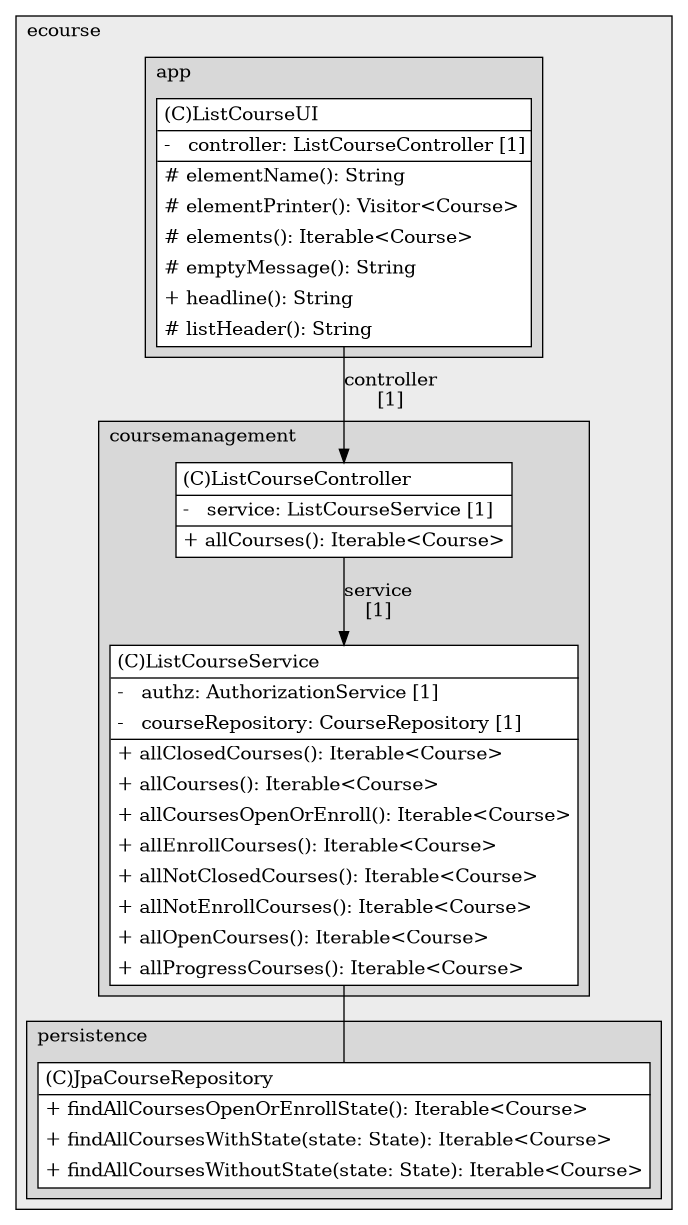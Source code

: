 @startuml

/' diagram meta data start
config=StructureConfiguration;
{
  "projectClassification": {
    "searchMode": "OpenProject", // OpenProject, AllProjects
    "includedProjects": "",
    "pathEndKeywords": "*.impl",
    "isClientPath": "",
    "isClientName": "",
    "isTestPath": "",
    "isTestName": "",
    "isMappingPath": "",
    "isMappingName": "",
    "isDataAccessPath": "",
    "isDataAccessName": "",
    "isDataStructurePath": "",
    "isDataStructureName": "",
    "isInterfaceStructuresPath": "",
    "isInterfaceStructuresName": "",
    "isEntryPointPath": "",
    "isEntryPointName": "",
    "treatFinalFieldsAsMandatory": false
  },
  "graphRestriction": {
    "classPackageExcludeFilter": "",
    "classPackageIncludeFilter": "",
    "classNameExcludeFilter": "",
    "classNameIncludeFilter": "",
    "methodNameExcludeFilter": "",
    "methodNameIncludeFilter": "",
    "removeByInheritance": "", // inheritance/annotation based filtering is done in a second step
    "removeByAnnotation": "",
    "removeByClassPackage": "", // cleanup the graph after inheritance/annotation based filtering is done
    "removeByClassName": "",
    "cutMappings": false,
    "cutEnum": false,
    "cutTests": true,
    "cutClient": true,
    "cutDataAccess": false,
    "cutInterfaceStructures": false,
    "cutDataStructures": true,
    "cutGetterAndSetter": true,
    "cutConstructors": true
  },
  "graphTraversal": {
    "forwardDepth": 3,
    "backwardDepth": 3,
    "classPackageExcludeFilter": "",
    "classPackageIncludeFilter": "",
    "classNameExcludeFilter": "",
    "classNameIncludeFilter": "",
    "methodNameExcludeFilter": "",
    "methodNameIncludeFilter": "",
    "hideMappings": false,
    "hideDataStructures": false,
    "hidePrivateMethods": true,
    "hideInterfaceCalls": true, // indirection: implementation -> interface (is hidden) -> implementation
    "onlyShowApplicationEntryPoints": false, // root node is included
    "useMethodCallsForStructureDiagram": "ForwardOnly" // ForwardOnly, BothDirections, No
  },
  "details": {
    "aggregation": "GroupByClass", // ByClass, GroupByClass, None
    "showClassGenericTypes": true,
    "showMethods": true,
    "showMethodParameterNames": true,
    "showMethodParameterTypes": true,
    "showMethodReturnType": true,
    "showPackageLevels": 2,
    "showDetailedClassStructure": true
  },
  "rootClass": "eapli.ecourse.app.manager.console.presentation.course.ListCourseUI",
  "extensionCallbackMethod": "" // qualified.class.name#methodName - signature: public static String method(String)
}
diagram meta data end '/



digraph g {
    rankdir="TB"
    splines=polyline
    

'nodes 
subgraph cluster_1911013184 { 
   	label=ecourse
	labeljust=l
	fillcolor="#ececec"
	style=filled
   
   subgraph cluster_1386234867 { 
   	label=app
	labeljust=l
	fillcolor="#d8d8d8"
	style=filled
   
   ListCourseUI707486463[
	label=<<TABLE BORDER="1" CELLBORDER="0" CELLPADDING="4" CELLSPACING="0">
<TR><TD ALIGN="LEFT" >(C)ListCourseUI</TD></TR>
<HR/>
<TR><TD ALIGN="LEFT" >-   controller: ListCourseController [1]</TD></TR>
<HR/>
<TR><TD ALIGN="LEFT" ># elementName(): String</TD></TR>
<TR><TD ALIGN="LEFT" ># elementPrinter(): Visitor&lt;Course&gt;</TD></TR>
<TR><TD ALIGN="LEFT" ># elements(): Iterable&lt;Course&gt;</TD></TR>
<TR><TD ALIGN="LEFT" ># emptyMessage(): String</TD></TR>
<TR><TD ALIGN="LEFT" >+ headline(): String</TD></TR>
<TR><TD ALIGN="LEFT" ># listHeader(): String</TD></TR>
</TABLE>>
	style=filled
	margin=0
	shape=plaintext
	fillcolor="#FFFFFF"
];
} 

subgraph cluster_489743759 { 
   	label=persistence
	labeljust=l
	fillcolor="#d8d8d8"
	style=filled
   
   JpaCourseRepository1852613913[
	label=<<TABLE BORDER="1" CELLBORDER="0" CELLPADDING="4" CELLSPACING="0">
<TR><TD ALIGN="LEFT" >(C)JpaCourseRepository</TD></TR>
<HR/>
<TR><TD ALIGN="LEFT" >+ findAllCoursesOpenOrEnrollState(): Iterable&lt;Course&gt;</TD></TR>
<TR><TD ALIGN="LEFT" >+ findAllCoursesWithState(state: State): Iterable&lt;Course&gt;</TD></TR>
<TR><TD ALIGN="LEFT" >+ findAllCoursesWithoutState(state: State): Iterable&lt;Course&gt;</TD></TR>
</TABLE>>
	style=filled
	margin=0
	shape=plaintext
	fillcolor="#FFFFFF"
];
} 

subgraph cluster_861892108 { 
   	label=coursemanagement
	labeljust=l
	fillcolor="#d8d8d8"
	style=filled
   
   ListCourseController427251605[
	label=<<TABLE BORDER="1" CELLBORDER="0" CELLPADDING="4" CELLSPACING="0">
<TR><TD ALIGN="LEFT" >(C)ListCourseController</TD></TR>
<HR/>
<TR><TD ALIGN="LEFT" >-   service: ListCourseService [1]</TD></TR>
<HR/>
<TR><TD ALIGN="LEFT" >+ allCourses(): Iterable&lt;Course&gt;</TD></TR>
</TABLE>>
	style=filled
	margin=0
	shape=plaintext
	fillcolor="#FFFFFF"
];

ListCourseService427251605[
	label=<<TABLE BORDER="1" CELLBORDER="0" CELLPADDING="4" CELLSPACING="0">
<TR><TD ALIGN="LEFT" >(C)ListCourseService</TD></TR>
<HR/>
<TR><TD ALIGN="LEFT" >-   authz: AuthorizationService [1]</TD></TR>
<TR><TD ALIGN="LEFT" >-   courseRepository: CourseRepository [1]</TD></TR>
<HR/>
<TR><TD ALIGN="LEFT" >+ allClosedCourses(): Iterable&lt;Course&gt;</TD></TR>
<TR><TD ALIGN="LEFT" >+ allCourses(): Iterable&lt;Course&gt;</TD></TR>
<TR><TD ALIGN="LEFT" >+ allCoursesOpenOrEnroll(): Iterable&lt;Course&gt;</TD></TR>
<TR><TD ALIGN="LEFT" >+ allEnrollCourses(): Iterable&lt;Course&gt;</TD></TR>
<TR><TD ALIGN="LEFT" >+ allNotClosedCourses(): Iterable&lt;Course&gt;</TD></TR>
<TR><TD ALIGN="LEFT" >+ allNotEnrollCourses(): Iterable&lt;Course&gt;</TD></TR>
<TR><TD ALIGN="LEFT" >+ allOpenCourses(): Iterable&lt;Course&gt;</TD></TR>
<TR><TD ALIGN="LEFT" >+ allProgressCourses(): Iterable&lt;Course&gt;</TD></TR>
</TABLE>>
	style=filled
	margin=0
	shape=plaintext
	fillcolor="#FFFFFF"
];
} 
} 

'edges    
ListCourseController427251605 -> ListCourseService427251605[label="service
[1]"];
ListCourseService427251605 -> JpaCourseRepository1852613913[arrowhead=none];
ListCourseUI707486463 -> ListCourseController427251605[label="controller
[1]"];
    
}
@enduml